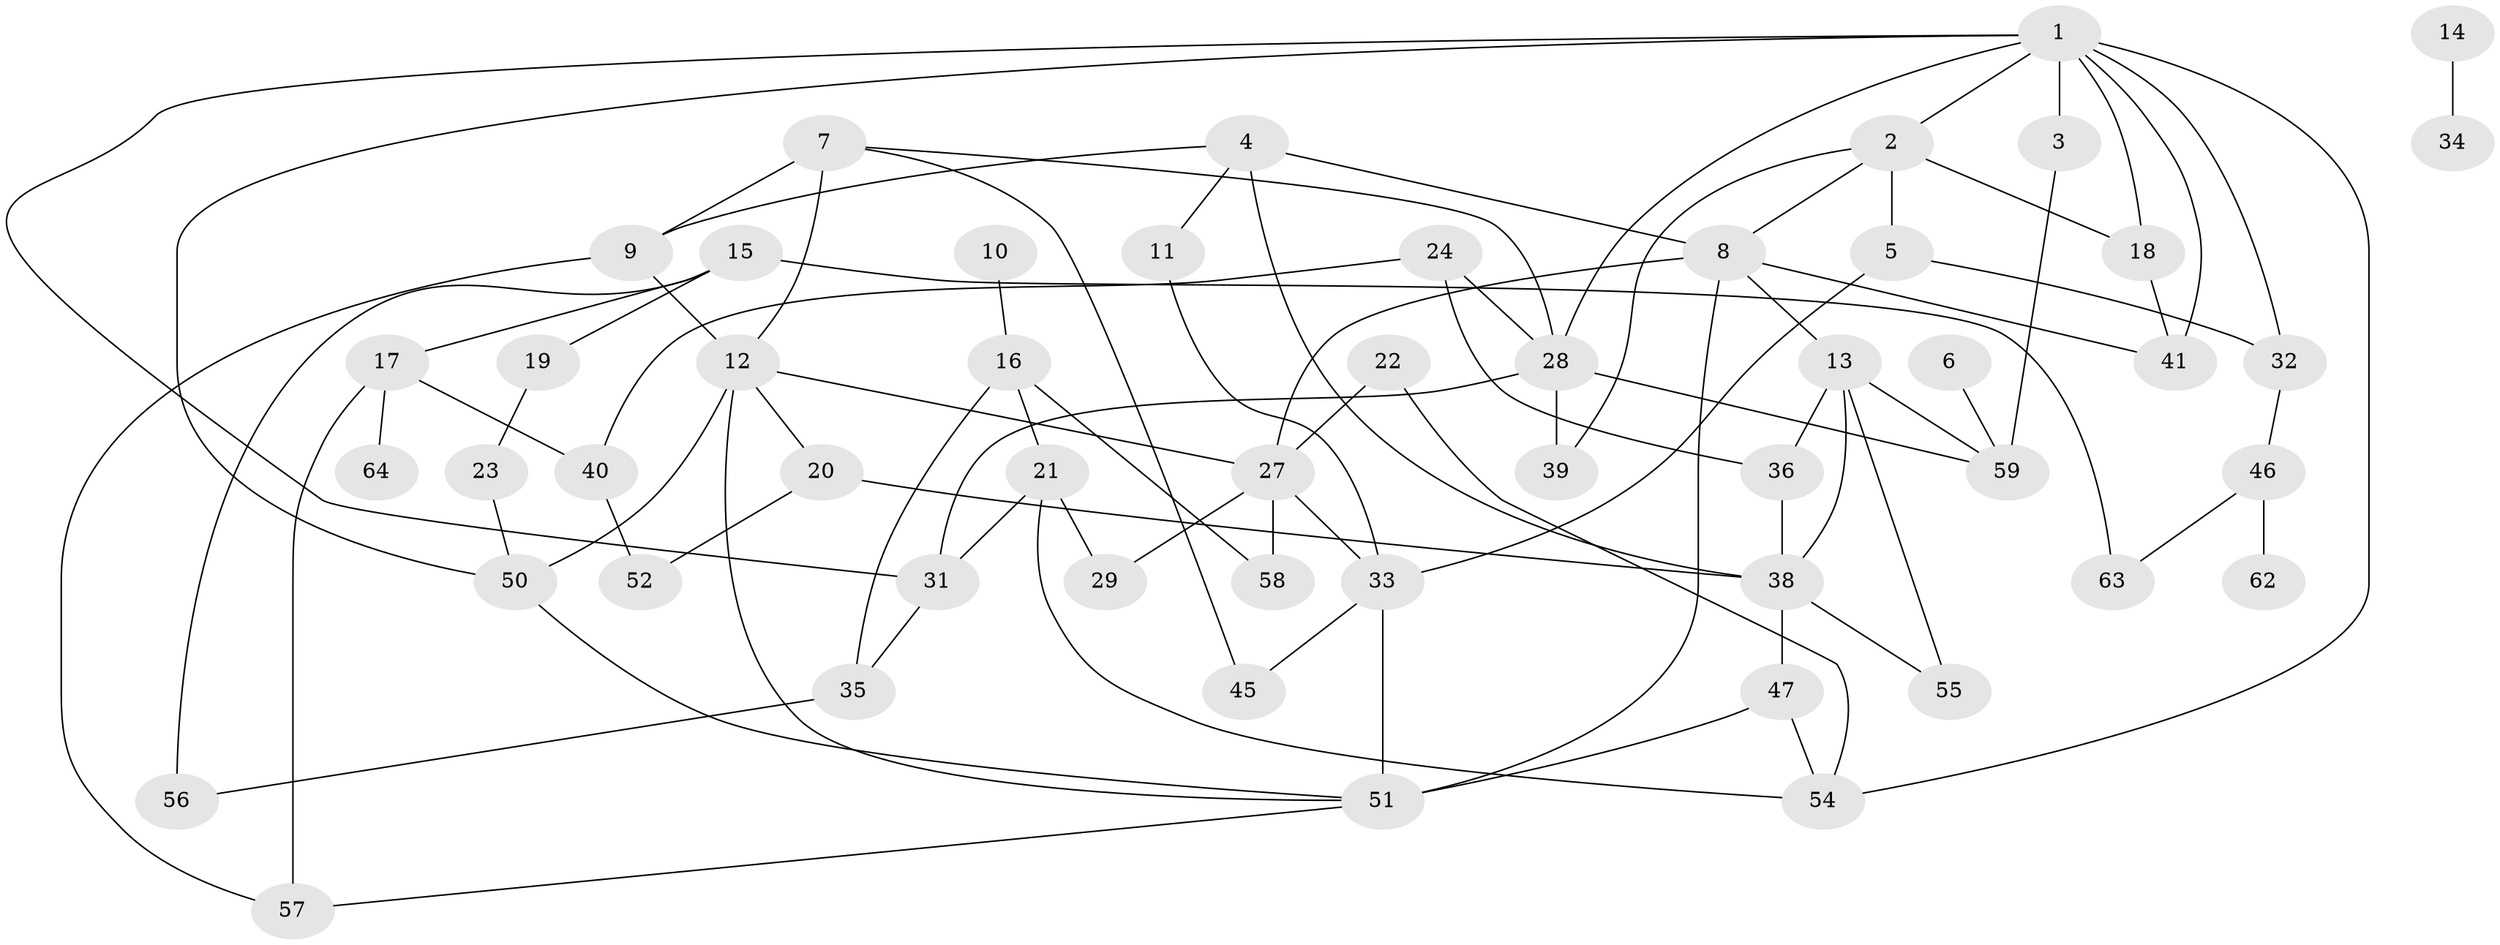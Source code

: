 // original degree distribution, {4: 0.15441176470588236, 2: 0.2647058823529412, 1: 0.16911764705882354, 3: 0.27205882352941174, 0: 0.10294117647058823, 5: 0.029411764705882353, 6: 0.007352941176470588}
// Generated by graph-tools (version 1.1) at 2025/33/03/09/25 02:33:34]
// undirected, 52 vertices, 86 edges
graph export_dot {
graph [start="1"]
  node [color=gray90,style=filled];
  1;
  2;
  3;
  4;
  5;
  6;
  7;
  8;
  9;
  10;
  11;
  12;
  13;
  14;
  15;
  16;
  17;
  18;
  19;
  20;
  21;
  22;
  23;
  24;
  27;
  28;
  29;
  31;
  32;
  33;
  34;
  35;
  36;
  38;
  39;
  40;
  41;
  45;
  46;
  47;
  50;
  51;
  52;
  54;
  55;
  56;
  57;
  58;
  59;
  62;
  63;
  64;
  1 -- 2 [weight=1.0];
  1 -- 3 [weight=2.0];
  1 -- 18 [weight=1.0];
  1 -- 28 [weight=1.0];
  1 -- 31 [weight=1.0];
  1 -- 32 [weight=1.0];
  1 -- 41 [weight=1.0];
  1 -- 50 [weight=1.0];
  1 -- 54 [weight=1.0];
  2 -- 5 [weight=1.0];
  2 -- 8 [weight=1.0];
  2 -- 18 [weight=1.0];
  2 -- 39 [weight=1.0];
  3 -- 59 [weight=1.0];
  4 -- 8 [weight=1.0];
  4 -- 9 [weight=1.0];
  4 -- 11 [weight=1.0];
  4 -- 38 [weight=2.0];
  5 -- 32 [weight=1.0];
  5 -- 33 [weight=1.0];
  6 -- 59 [weight=1.0];
  7 -- 9 [weight=2.0];
  7 -- 12 [weight=1.0];
  7 -- 28 [weight=1.0];
  7 -- 45 [weight=1.0];
  8 -- 13 [weight=1.0];
  8 -- 27 [weight=1.0];
  8 -- 41 [weight=1.0];
  8 -- 51 [weight=3.0];
  9 -- 12 [weight=1.0];
  9 -- 57 [weight=1.0];
  10 -- 16 [weight=1.0];
  11 -- 33 [weight=1.0];
  12 -- 20 [weight=1.0];
  12 -- 27 [weight=1.0];
  12 -- 50 [weight=1.0];
  12 -- 51 [weight=2.0];
  13 -- 36 [weight=1.0];
  13 -- 38 [weight=1.0];
  13 -- 55 [weight=1.0];
  13 -- 59 [weight=1.0];
  14 -- 34 [weight=1.0];
  15 -- 17 [weight=1.0];
  15 -- 19 [weight=1.0];
  15 -- 56 [weight=1.0];
  15 -- 63 [weight=1.0];
  16 -- 21 [weight=1.0];
  16 -- 35 [weight=1.0];
  16 -- 58 [weight=1.0];
  17 -- 40 [weight=1.0];
  17 -- 57 [weight=1.0];
  17 -- 64 [weight=1.0];
  18 -- 41 [weight=1.0];
  19 -- 23 [weight=1.0];
  20 -- 38 [weight=1.0];
  20 -- 52 [weight=1.0];
  21 -- 29 [weight=1.0];
  21 -- 31 [weight=1.0];
  21 -- 54 [weight=1.0];
  22 -- 27 [weight=1.0];
  22 -- 54 [weight=1.0];
  23 -- 50 [weight=1.0];
  24 -- 28 [weight=1.0];
  24 -- 36 [weight=1.0];
  24 -- 40 [weight=1.0];
  27 -- 29 [weight=1.0];
  27 -- 33 [weight=1.0];
  27 -- 58 [weight=1.0];
  28 -- 31 [weight=1.0];
  28 -- 39 [weight=1.0];
  28 -- 59 [weight=1.0];
  31 -- 35 [weight=1.0];
  32 -- 46 [weight=1.0];
  33 -- 45 [weight=1.0];
  33 -- 51 [weight=1.0];
  35 -- 56 [weight=1.0];
  36 -- 38 [weight=1.0];
  38 -- 47 [weight=1.0];
  38 -- 55 [weight=1.0];
  40 -- 52 [weight=1.0];
  46 -- 62 [weight=1.0];
  46 -- 63 [weight=1.0];
  47 -- 51 [weight=1.0];
  47 -- 54 [weight=1.0];
  50 -- 51 [weight=1.0];
  51 -- 57 [weight=1.0];
}
